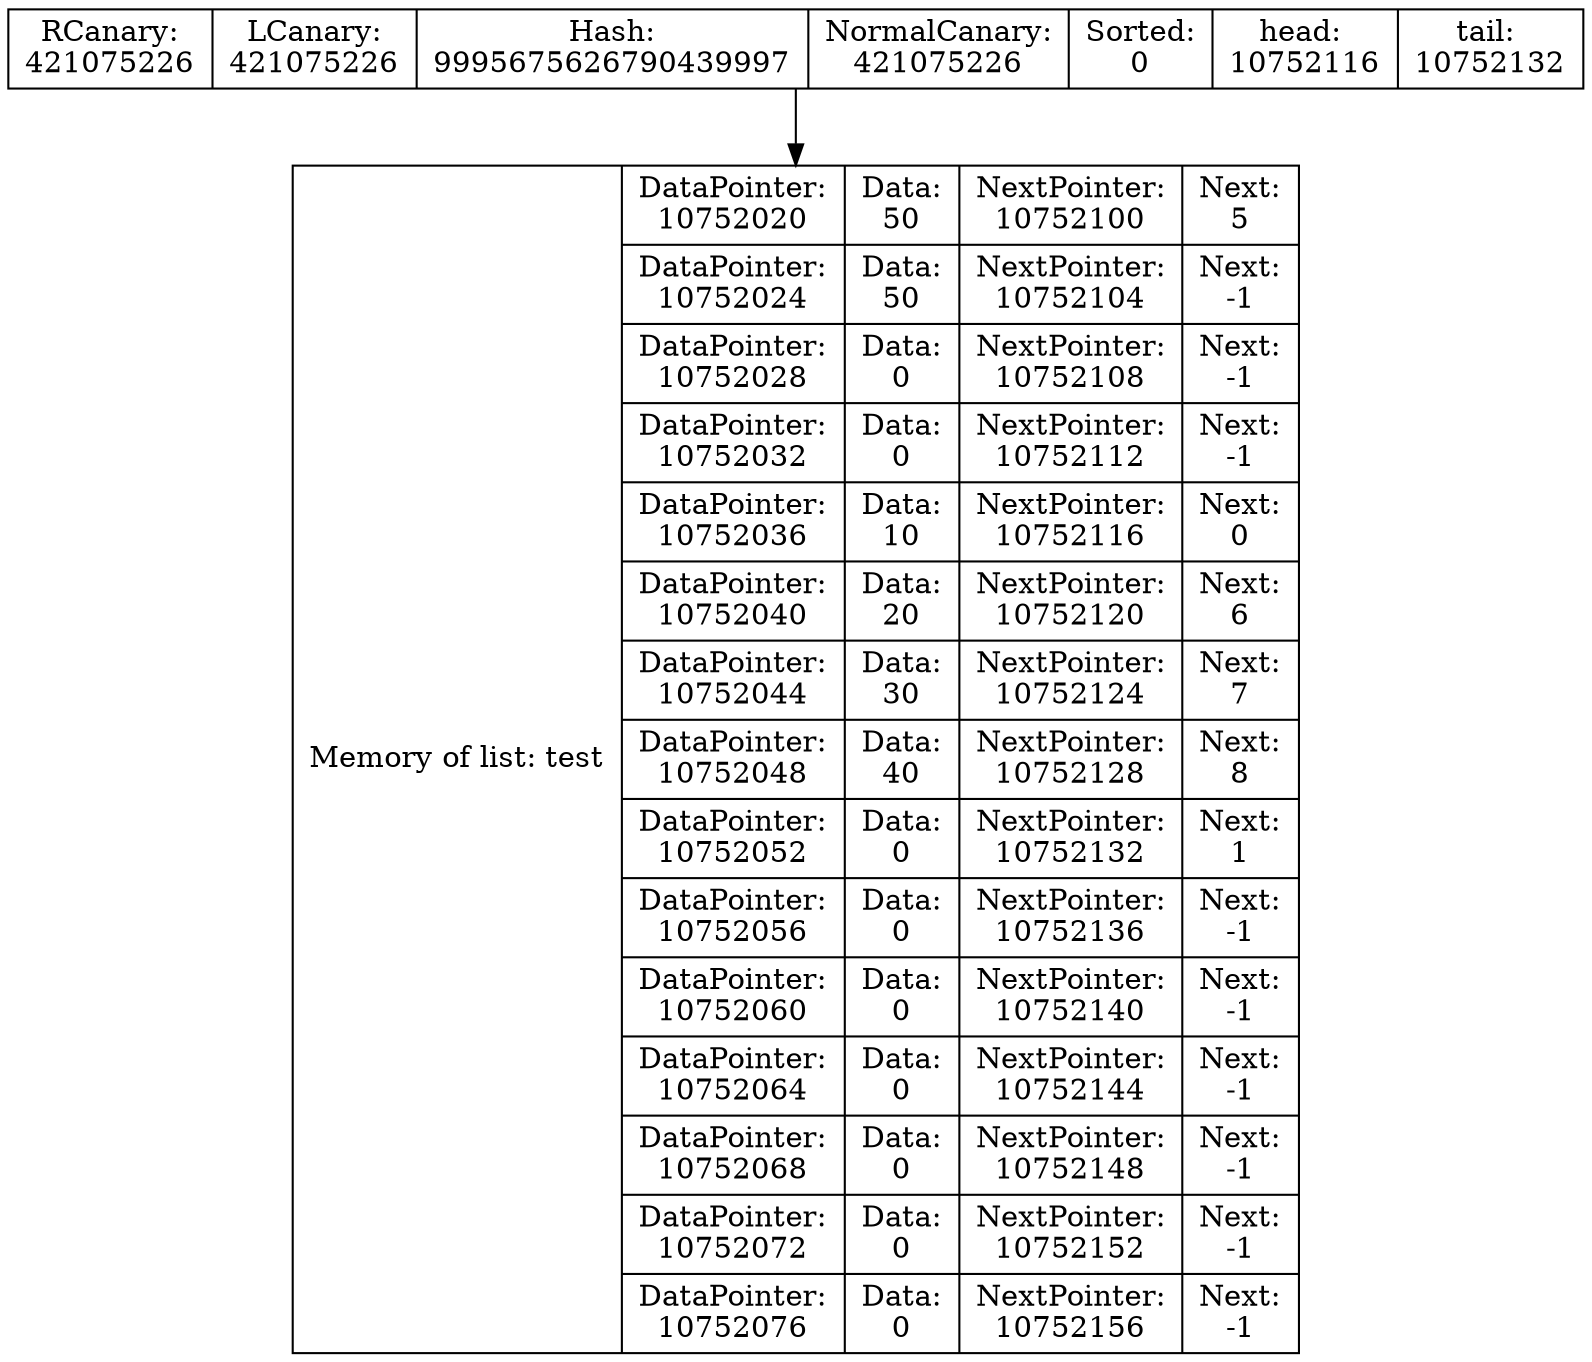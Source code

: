 digraph G{
data [shape=record,label="{Memory of list: test} | {{DataPointer:\n10752020 | Data:\n50 | NextPointer:\n10752100 | Next:\n5}
| {DataPointer:\n10752024 | Data:\n50 | NextPointer:\n10752104 | Next:\n-1}
| {DataPointer:\n10752028 | Data:\n0 | NextPointer:\n10752108 | Next:\n-1}
| {DataPointer:\n10752032 | Data:\n0 | NextPointer:\n10752112 | Next:\n-1}
| {DataPointer:\n10752036 | Data:\n10 | NextPointer:\n10752116 | Next:\n0}
| {DataPointer:\n10752040 | Data:\n20 | NextPointer:\n10752120 | Next:\n6}
| {DataPointer:\n10752044 | Data:\n30 | NextPointer:\n10752124 | Next:\n7}
| {DataPointer:\n10752048 | Data:\n40 | NextPointer:\n10752128 | Next:\n8}
| {DataPointer:\n10752052 | Data:\n0 | NextPointer:\n10752132 | Next:\n1}
| {DataPointer:\n10752056 | Data:\n0 | NextPointer:\n10752136 | Next:\n-1}
| {DataPointer:\n10752060 | Data:\n0 | NextPointer:\n10752140 | Next:\n-1}
| {DataPointer:\n10752064 | Data:\n0 | NextPointer:\n10752144 | Next:\n-1}
| {DataPointer:\n10752068 | Data:\n0 | NextPointer:\n10752148 | Next:\n-1}
| {DataPointer:\n10752072 | Data:\n0 | NextPointer:\n10752152 | Next:\n-1}
| {DataPointer:\n10752076 | Data:\n0 | NextPointer:\n10752156 | Next:\n-1}
}"];
Shild [shape=record,label=" RCanary:\n421075226 | LCanary:\n421075226 | Hash:\n9995675626790439997 | NormalCanary:\n421075226 | Sorted:\n0 | head: \n10752116 | tail: \n10752132 "];
Shild->data
}
